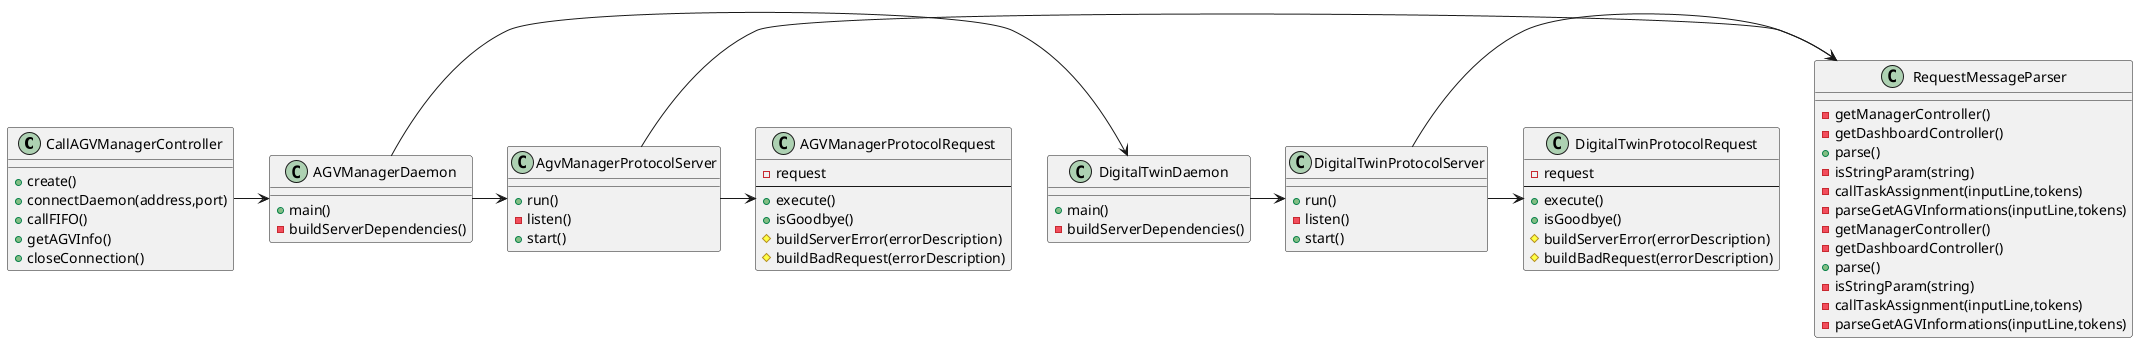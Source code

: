 @startuml

class CallAGVManagerController {
+create()
+connectDaemon(address,port)
+callFIFO()
+getAGVInfo()
+closeConnection()
}

class DigitalTwinDaemon {
+main()
-buildServerDependencies()
}

class DigitalTwinProtocolServer {
+run()
-listen()
+start()
}

class RequestMessageParser {
-getManagerController()
-getDashboardController()
+parse()
-isStringParam(string)
-callTaskAssignment(inputLine,tokens)
-parseGetAGVInformations(inputLine,tokens)
}

class DigitalTwinProtocolRequest {
-request
---
+execute()
+isGoodbye()
#buildServerError(errorDescription)
#buildBadRequest(errorDescription)
}

DigitalTwinDaemon -> DigitalTwinProtocolServer
DigitalTwinProtocolServer -> RequestMessageParser
DigitalTwinProtocolServer -> DigitalTwinProtocolRequest

CallAGVManagerController -> AGVManagerDaemon

AGVManagerDaemon -> DigitalTwinDaemon

class AGVManagerDaemon {
+main()
-buildServerDependencies()
}

class AgvManagerProtocolServer {
+run()
-listen()
+start()
}

class RequestMessageParser {
-getManagerController()
-getDashboardController()
+parse()
-isStringParam(string)
-callTaskAssignment(inputLine,tokens)
-parseGetAGVInformations(inputLine,tokens)
}

class AGVManagerProtocolRequest {
-request
---
+execute()
+isGoodbye()
#buildServerError(errorDescription)
#buildBadRequest(errorDescription)
}

AGVManagerDaemon -> AgvManagerProtocolServer
AgvManagerProtocolServer -> RequestMessageParser
AgvManagerProtocolServer -> AGVManagerProtocolRequest


@enduml